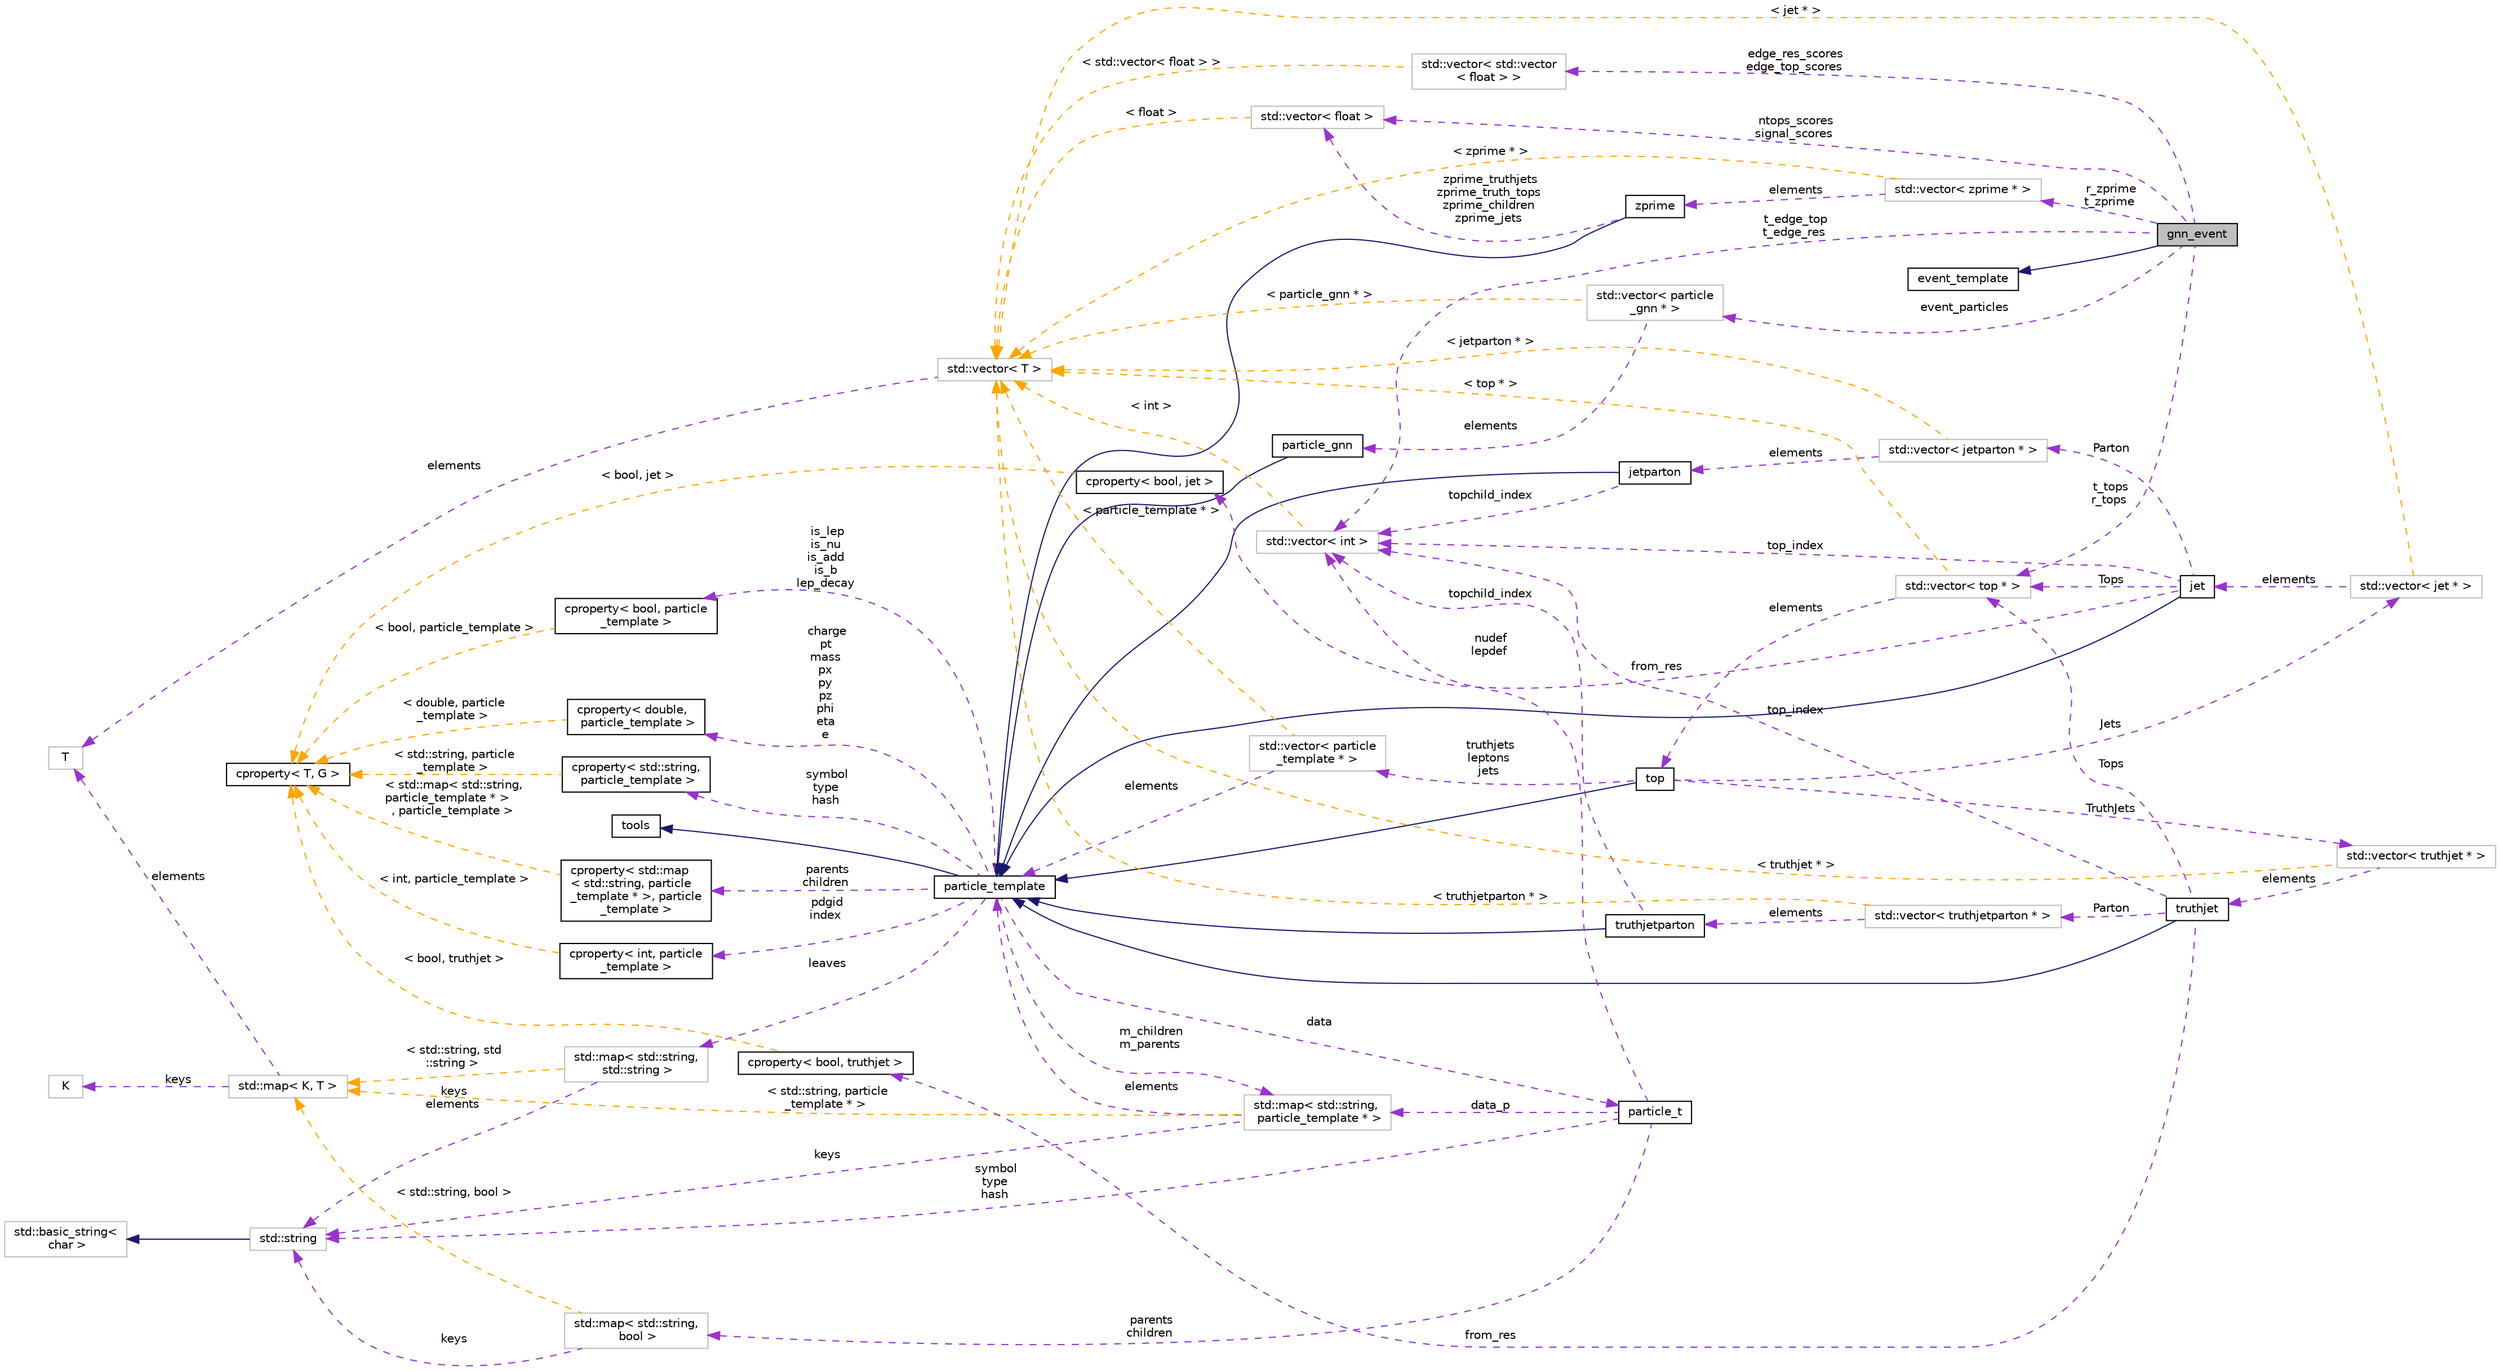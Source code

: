 digraph "gnn_event"
{
 // INTERACTIVE_SVG=YES
 // LATEX_PDF_SIZE
  edge [fontname="Helvetica",fontsize="10",labelfontname="Helvetica",labelfontsize="10"];
  node [fontname="Helvetica",fontsize="10",shape=record];
  rankdir="LR";
  Node1 [label="gnn_event",height=0.2,width=0.4,color="black", fillcolor="grey75", style="filled", fontcolor="black",tooltip=" "];
  Node2 -> Node1 [dir="back",color="midnightblue",fontsize="10",style="solid",fontname="Helvetica"];
  Node2 [label="event_template",height=0.2,width=0.4,color="black", fillcolor="white", style="filled",URL="$classevent__template.html",tooltip="Basisvorlage-Klasse für Ereignisdaten-Darstellung und -Manipulation."];
  Node3 -> Node1 [dir="back",color="darkorchid3",fontsize="10",style="dashed",label=" event_particles" ,fontname="Helvetica"];
  Node3 [label="std::vector\< particle\l_gnn * \>",height=0.2,width=0.4,color="grey75", fillcolor="white", style="filled",tooltip=" "];
  Node4 -> Node3 [dir="back",color="darkorchid3",fontsize="10",style="dashed",label=" elements" ,fontname="Helvetica"];
  Node4 [label="particle_gnn",height=0.2,width=0.4,color="black", fillcolor="white", style="filled",URL="$classparticle__gnn.html",tooltip=" "];
  Node5 -> Node4 [dir="back",color="midnightblue",fontsize="10",style="solid",fontname="Helvetica"];
  Node5 [label="particle_template",height=0.2,width=0.4,color="black", fillcolor="white", style="filled",URL="$classparticle__template.html",tooltip=" "];
  Node6 -> Node5 [dir="back",color="midnightblue",fontsize="10",style="solid",fontname="Helvetica"];
  Node6 [label="tools",height=0.2,width=0.4,color="black", fillcolor="white", style="filled",URL="$classtools.html",tooltip="Provides a wide range of utility functions used throughout the framework."];
  Node7 -> Node5 [dir="back",color="darkorchid3",fontsize="10",style="dashed",label=" m_children\nm_parents" ,fontname="Helvetica"];
  Node7 [label="std::map\< std::string,\l particle_template * \>",height=0.2,width=0.4,color="grey75", fillcolor="white", style="filled",tooltip=" "];
  Node8 -> Node7 [dir="back",color="darkorchid3",fontsize="10",style="dashed",label=" keys" ,fontname="Helvetica"];
  Node8 [label="std::string",height=0.2,width=0.4,color="grey75", fillcolor="white", style="filled",tooltip="STL class."];
  Node9 -> Node8 [dir="back",color="midnightblue",fontsize="10",style="solid",fontname="Helvetica"];
  Node9 [label="std::basic_string\<\l char \>",height=0.2,width=0.4,color="grey75", fillcolor="white", style="filled",tooltip="STL class."];
  Node5 -> Node7 [dir="back",color="darkorchid3",fontsize="10",style="dashed",label=" elements" ,fontname="Helvetica"];
  Node10 -> Node7 [dir="back",color="orange",fontsize="10",style="dashed",label=" \< std::string, particle\l_template * \>" ,fontname="Helvetica"];
  Node10 [label="std::map\< K, T \>",height=0.2,width=0.4,color="grey75", fillcolor="white", style="filled",tooltip="STL class."];
  Node11 -> Node10 [dir="back",color="darkorchid3",fontsize="10",style="dashed",label=" keys" ,fontname="Helvetica"];
  Node11 [label="K",height=0.2,width=0.4,color="grey75", fillcolor="white", style="filled",tooltip=" "];
  Node12 -> Node10 [dir="back",color="darkorchid3",fontsize="10",style="dashed",label=" elements" ,fontname="Helvetica"];
  Node12 [label="T",height=0.2,width=0.4,color="grey75", fillcolor="white", style="filled",tooltip=" "];
  Node13 -> Node5 [dir="back",color="darkorchid3",fontsize="10",style="dashed",label=" pdgid\nindex" ,fontname="Helvetica"];
  Node13 [label="cproperty\< int, particle\l_template \>",height=0.2,width=0.4,color="black", fillcolor="white", style="filled",URL="$classcproperty.html",tooltip=" "];
  Node14 -> Node13 [dir="back",color="orange",fontsize="10",style="dashed",label=" \< int, particle_template \>" ,fontname="Helvetica"];
  Node14 [label="cproperty\< T, G \>",height=0.2,width=0.4,color="black", fillcolor="white", style="filled",URL="$classcproperty.html",tooltip=" "];
  Node15 -> Node5 [dir="back",color="darkorchid3",fontsize="10",style="dashed",label=" is_lep\nis_nu\nis_add\nis_b\nlep_decay" ,fontname="Helvetica"];
  Node15 [label="cproperty\< bool, particle\l_template \>",height=0.2,width=0.4,color="black", fillcolor="white", style="filled",URL="$classcproperty.html",tooltip=" "];
  Node14 -> Node15 [dir="back",color="orange",fontsize="10",style="dashed",label=" \< bool, particle_template \>" ,fontname="Helvetica"];
  Node16 -> Node5 [dir="back",color="darkorchid3",fontsize="10",style="dashed",label=" charge\npt\nmass\npx\npy\npz\nphi\neta\ne" ,fontname="Helvetica"];
  Node16 [label="cproperty\< double,\l particle_template \>",height=0.2,width=0.4,color="black", fillcolor="white", style="filled",URL="$classcproperty.html",tooltip=" "];
  Node14 -> Node16 [dir="back",color="orange",fontsize="10",style="dashed",label=" \< double, particle\l_template \>" ,fontname="Helvetica"];
  Node17 -> Node5 [dir="back",color="darkorchid3",fontsize="10",style="dashed",label=" leaves" ,fontname="Helvetica"];
  Node17 [label="std::map\< std::string,\l std::string \>",height=0.2,width=0.4,color="grey75", fillcolor="white", style="filled",tooltip=" "];
  Node8 -> Node17 [dir="back",color="darkorchid3",fontsize="10",style="dashed",label=" keys\nelements" ,fontname="Helvetica"];
  Node10 -> Node17 [dir="back",color="orange",fontsize="10",style="dashed",label=" \< std::string, std\l::string \>" ,fontname="Helvetica"];
  Node18 -> Node5 [dir="back",color="darkorchid3",fontsize="10",style="dashed",label=" symbol\ntype\nhash" ,fontname="Helvetica"];
  Node18 [label="cproperty\< std::string,\l particle_template \>",height=0.2,width=0.4,color="black", fillcolor="white", style="filled",URL="$classcproperty.html",tooltip=" "];
  Node14 -> Node18 [dir="back",color="orange",fontsize="10",style="dashed",label=" \< std::string, particle\l_template \>" ,fontname="Helvetica"];
  Node19 -> Node5 [dir="back",color="darkorchid3",fontsize="10",style="dashed",label=" data" ,fontname="Helvetica"];
  Node19 [label="particle_t",height=0.2,width=0.4,color="black", fillcolor="white", style="filled",URL="$structparticle__t.html",tooltip=" "];
  Node7 -> Node19 [dir="back",color="darkorchid3",fontsize="10",style="dashed",label=" data_p" ,fontname="Helvetica"];
  Node20 -> Node19 [dir="back",color="darkorchid3",fontsize="10",style="dashed",label=" parents\nchildren" ,fontname="Helvetica"];
  Node20 [label="std::map\< std::string,\l bool \>",height=0.2,width=0.4,color="grey75", fillcolor="white", style="filled",tooltip=" "];
  Node8 -> Node20 [dir="back",color="darkorchid3",fontsize="10",style="dashed",label=" keys" ,fontname="Helvetica"];
  Node10 -> Node20 [dir="back",color="orange",fontsize="10",style="dashed",label=" \< std::string, bool \>" ,fontname="Helvetica"];
  Node8 -> Node19 [dir="back",color="darkorchid3",fontsize="10",style="dashed",label=" symbol\ntype\nhash" ,fontname="Helvetica"];
  Node21 -> Node19 [dir="back",color="darkorchid3",fontsize="10",style="dashed",label=" nudef\nlepdef" ,fontname="Helvetica"];
  Node21 [label="std::vector\< int \>",height=0.2,width=0.4,color="grey75", fillcolor="white", style="filled",tooltip=" "];
  Node22 -> Node21 [dir="back",color="orange",fontsize="10",style="dashed",label=" \< int \>" ,fontname="Helvetica"];
  Node22 [label="std::vector\< T \>",height=0.2,width=0.4,color="grey75", fillcolor="white", style="filled",tooltip="STL class."];
  Node12 -> Node22 [dir="back",color="darkorchid3",fontsize="10",style="dashed",label=" elements" ,fontname="Helvetica"];
  Node23 -> Node5 [dir="back",color="darkorchid3",fontsize="10",style="dashed",label=" parents\nchildren" ,fontname="Helvetica"];
  Node23 [label="cproperty\< std::map\l\< std::string, particle\l_template * \>, particle\l_template \>",height=0.2,width=0.4,color="black", fillcolor="white", style="filled",URL="$classcproperty.html",tooltip=" "];
  Node14 -> Node23 [dir="back",color="orange",fontsize="10",style="dashed",label=" \< std::map\< std::string,\l particle_template * \>\l, particle_template \>" ,fontname="Helvetica"];
  Node22 -> Node3 [dir="back",color="orange",fontsize="10",style="dashed",label=" \< particle_gnn * \>" ,fontname="Helvetica"];
  Node24 -> Node1 [dir="back",color="darkorchid3",fontsize="10",style="dashed",label=" t_tops\nr_tops" ,fontname="Helvetica"];
  Node24 [label="std::vector\< top * \>",height=0.2,width=0.4,color="grey75", fillcolor="white", style="filled",tooltip=" "];
  Node25 -> Node24 [dir="back",color="darkorchid3",fontsize="10",style="dashed",label=" elements" ,fontname="Helvetica"];
  Node25 [label="top",height=0.2,width=0.4,color="black", fillcolor="white", style="filled",URL="$classtop.html",tooltip=" "];
  Node5 -> Node25 [dir="back",color="midnightblue",fontsize="10",style="solid",fontname="Helvetica"];
  Node26 -> Node25 [dir="back",color="darkorchid3",fontsize="10",style="dashed",label=" truthjets\nleptons\njets" ,fontname="Helvetica"];
  Node26 [label="std::vector\< particle\l_template * \>",height=0.2,width=0.4,color="grey75", fillcolor="white", style="filled",tooltip=" "];
  Node5 -> Node26 [dir="back",color="darkorchid3",fontsize="10",style="dashed",label=" elements" ,fontname="Helvetica"];
  Node22 -> Node26 [dir="back",color="orange",fontsize="10",style="dashed",label=" \< particle_template * \>" ,fontname="Helvetica"];
  Node27 -> Node25 [dir="back",color="darkorchid3",fontsize="10",style="dashed",label=" Jets" ,fontname="Helvetica"];
  Node27 [label="std::vector\< jet * \>",height=0.2,width=0.4,color="grey75", fillcolor="white", style="filled",tooltip=" "];
  Node28 -> Node27 [dir="back",color="darkorchid3",fontsize="10",style="dashed",label=" elements" ,fontname="Helvetica"];
  Node28 [label="jet",height=0.2,width=0.4,color="black", fillcolor="white", style="filled",URL="$classjet.html",tooltip=" "];
  Node5 -> Node28 [dir="back",color="midnightblue",fontsize="10",style="solid",fontname="Helvetica"];
  Node29 -> Node28 [dir="back",color="darkorchid3",fontsize="10",style="dashed",label=" Parton" ,fontname="Helvetica"];
  Node29 [label="std::vector\< jetparton * \>",height=0.2,width=0.4,color="grey75", fillcolor="white", style="filled",tooltip=" "];
  Node30 -> Node29 [dir="back",color="darkorchid3",fontsize="10",style="dashed",label=" elements" ,fontname="Helvetica"];
  Node30 [label="jetparton",height=0.2,width=0.4,color="black", fillcolor="white", style="filled",URL="$classjetparton.html",tooltip=" "];
  Node5 -> Node30 [dir="back",color="midnightblue",fontsize="10",style="solid",fontname="Helvetica"];
  Node21 -> Node30 [dir="back",color="darkorchid3",fontsize="10",style="dashed",label=" topchild_index" ,fontname="Helvetica"];
  Node22 -> Node29 [dir="back",color="orange",fontsize="10",style="dashed",label=" \< jetparton * \>" ,fontname="Helvetica"];
  Node24 -> Node28 [dir="back",color="darkorchid3",fontsize="10",style="dashed",label=" Tops" ,fontname="Helvetica"];
  Node21 -> Node28 [dir="back",color="darkorchid3",fontsize="10",style="dashed",label=" top_index" ,fontname="Helvetica"];
  Node31 -> Node28 [dir="back",color="darkorchid3",fontsize="10",style="dashed",label=" from_res" ,fontname="Helvetica"];
  Node31 [label="cproperty\< bool, jet \>",height=0.2,width=0.4,color="black", fillcolor="white", style="filled",URL="$classcproperty.html",tooltip=" "];
  Node14 -> Node31 [dir="back",color="orange",fontsize="10",style="dashed",label=" \< bool, jet \>" ,fontname="Helvetica"];
  Node22 -> Node27 [dir="back",color="orange",fontsize="10",style="dashed",label=" \< jet * \>" ,fontname="Helvetica"];
  Node32 -> Node25 [dir="back",color="darkorchid3",fontsize="10",style="dashed",label=" TruthJets" ,fontname="Helvetica"];
  Node32 [label="std::vector\< truthjet * \>",height=0.2,width=0.4,color="grey75", fillcolor="white", style="filled",tooltip=" "];
  Node33 -> Node32 [dir="back",color="darkorchid3",fontsize="10",style="dashed",label=" elements" ,fontname="Helvetica"];
  Node33 [label="truthjet",height=0.2,width=0.4,color="black", fillcolor="white", style="filled",URL="$classtruthjet.html",tooltip=" "];
  Node5 -> Node33 [dir="back",color="midnightblue",fontsize="10",style="solid",fontname="Helvetica"];
  Node24 -> Node33 [dir="back",color="darkorchid3",fontsize="10",style="dashed",label=" Tops" ,fontname="Helvetica"];
  Node34 -> Node33 [dir="back",color="darkorchid3",fontsize="10",style="dashed",label=" from_res" ,fontname="Helvetica"];
  Node34 [label="cproperty\< bool, truthjet \>",height=0.2,width=0.4,color="black", fillcolor="white", style="filled",URL="$classcproperty.html",tooltip=" "];
  Node14 -> Node34 [dir="back",color="orange",fontsize="10",style="dashed",label=" \< bool, truthjet \>" ,fontname="Helvetica"];
  Node21 -> Node33 [dir="back",color="darkorchid3",fontsize="10",style="dashed",label=" top_index" ,fontname="Helvetica"];
  Node35 -> Node33 [dir="back",color="darkorchid3",fontsize="10",style="dashed",label=" Parton" ,fontname="Helvetica"];
  Node35 [label="std::vector\< truthjetparton * \>",height=0.2,width=0.4,color="grey75", fillcolor="white", style="filled",tooltip=" "];
  Node36 -> Node35 [dir="back",color="darkorchid3",fontsize="10",style="dashed",label=" elements" ,fontname="Helvetica"];
  Node36 [label="truthjetparton",height=0.2,width=0.4,color="black", fillcolor="white", style="filled",URL="$classtruthjetparton.html",tooltip=" "];
  Node5 -> Node36 [dir="back",color="midnightblue",fontsize="10",style="solid",fontname="Helvetica"];
  Node21 -> Node36 [dir="back",color="darkorchid3",fontsize="10",style="dashed",label=" topchild_index" ,fontname="Helvetica"];
  Node22 -> Node35 [dir="back",color="orange",fontsize="10",style="dashed",label=" \< truthjetparton * \>" ,fontname="Helvetica"];
  Node22 -> Node32 [dir="back",color="orange",fontsize="10",style="dashed",label=" \< truthjet * \>" ,fontname="Helvetica"];
  Node22 -> Node24 [dir="back",color="orange",fontsize="10",style="dashed",label=" \< top * \>" ,fontname="Helvetica"];
  Node37 -> Node1 [dir="back",color="darkorchid3",fontsize="10",style="dashed",label=" edge_res_scores\nedge_top_scores" ,fontname="Helvetica"];
  Node37 [label="std::vector\< std::vector\l\< float \> \>",height=0.2,width=0.4,color="grey75", fillcolor="white", style="filled",tooltip=" "];
  Node22 -> Node37 [dir="back",color="orange",fontsize="10",style="dashed",label=" \< std::vector\< float \> \>" ,fontname="Helvetica"];
  Node21 -> Node1 [dir="back",color="darkorchid3",fontsize="10",style="dashed",label=" t_edge_top\nt_edge_res" ,fontname="Helvetica"];
  Node38 -> Node1 [dir="back",color="darkorchid3",fontsize="10",style="dashed",label=" ntops_scores\nsignal_scores" ,fontname="Helvetica"];
  Node38 [label="std::vector\< float \>",height=0.2,width=0.4,color="grey75", fillcolor="white", style="filled",tooltip=" "];
  Node22 -> Node38 [dir="back",color="orange",fontsize="10",style="dashed",label=" \< float \>" ,fontname="Helvetica"];
  Node39 -> Node1 [dir="back",color="darkorchid3",fontsize="10",style="dashed",label=" r_zprime\nt_zprime" ,fontname="Helvetica"];
  Node39 [label="std::vector\< zprime * \>",height=0.2,width=0.4,color="grey75", fillcolor="white", style="filled",tooltip=" "];
  Node40 -> Node39 [dir="back",color="darkorchid3",fontsize="10",style="dashed",label=" elements" ,fontname="Helvetica"];
  Node40 [label="zprime",height=0.2,width=0.4,color="black", fillcolor="white", style="filled",URL="$classzprime.html",tooltip=" "];
  Node5 -> Node40 [dir="back",color="midnightblue",fontsize="10",style="solid",fontname="Helvetica"];
  Node38 -> Node40 [dir="back",color="darkorchid3",fontsize="10",style="dashed",label=" zprime_truthjets\nzprime_truth_tops\nzprime_children\nzprime_jets" ,fontname="Helvetica"];
  Node22 -> Node39 [dir="back",color="orange",fontsize="10",style="dashed",label=" \< zprime * \>" ,fontname="Helvetica"];
}
